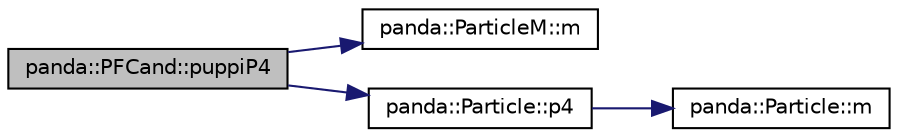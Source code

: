 digraph G
{
  edge [fontname="Helvetica",fontsize="10",labelfontname="Helvetica",labelfontsize="10"];
  node [fontname="Helvetica",fontsize="10",shape=record];
  rankdir=LR;
  Node1 [label="panda::PFCand::puppiP4",height=0.2,width=0.4,color="black", fillcolor="grey75", style="filled" fontcolor="black"];
  Node1 -> Node2 [color="midnightblue",fontsize="10",style="solid"];
  Node2 [label="panda::ParticleM::m",height=0.2,width=0.4,color="black", fillcolor="white", style="filled",URL="$classpanda_1_1ParticleM.html#a3285647972bb49a26897e300f990b902"];
  Node1 -> Node3 [color="midnightblue",fontsize="10",style="solid"];
  Node3 [label="panda::Particle::p4",height=0.2,width=0.4,color="black", fillcolor="white", style="filled",URL="$classpanda_1_1Particle.html#aab2f22a57738ea3b2d3226e72c150a99"];
  Node3 -> Node4 [color="midnightblue",fontsize="10",style="solid"];
  Node4 [label="panda::Particle::m",height=0.2,width=0.4,color="black", fillcolor="white", style="filled",URL="$classpanda_1_1Particle.html#aa793c05fc1334ed462e18c794339eebf"];
}
